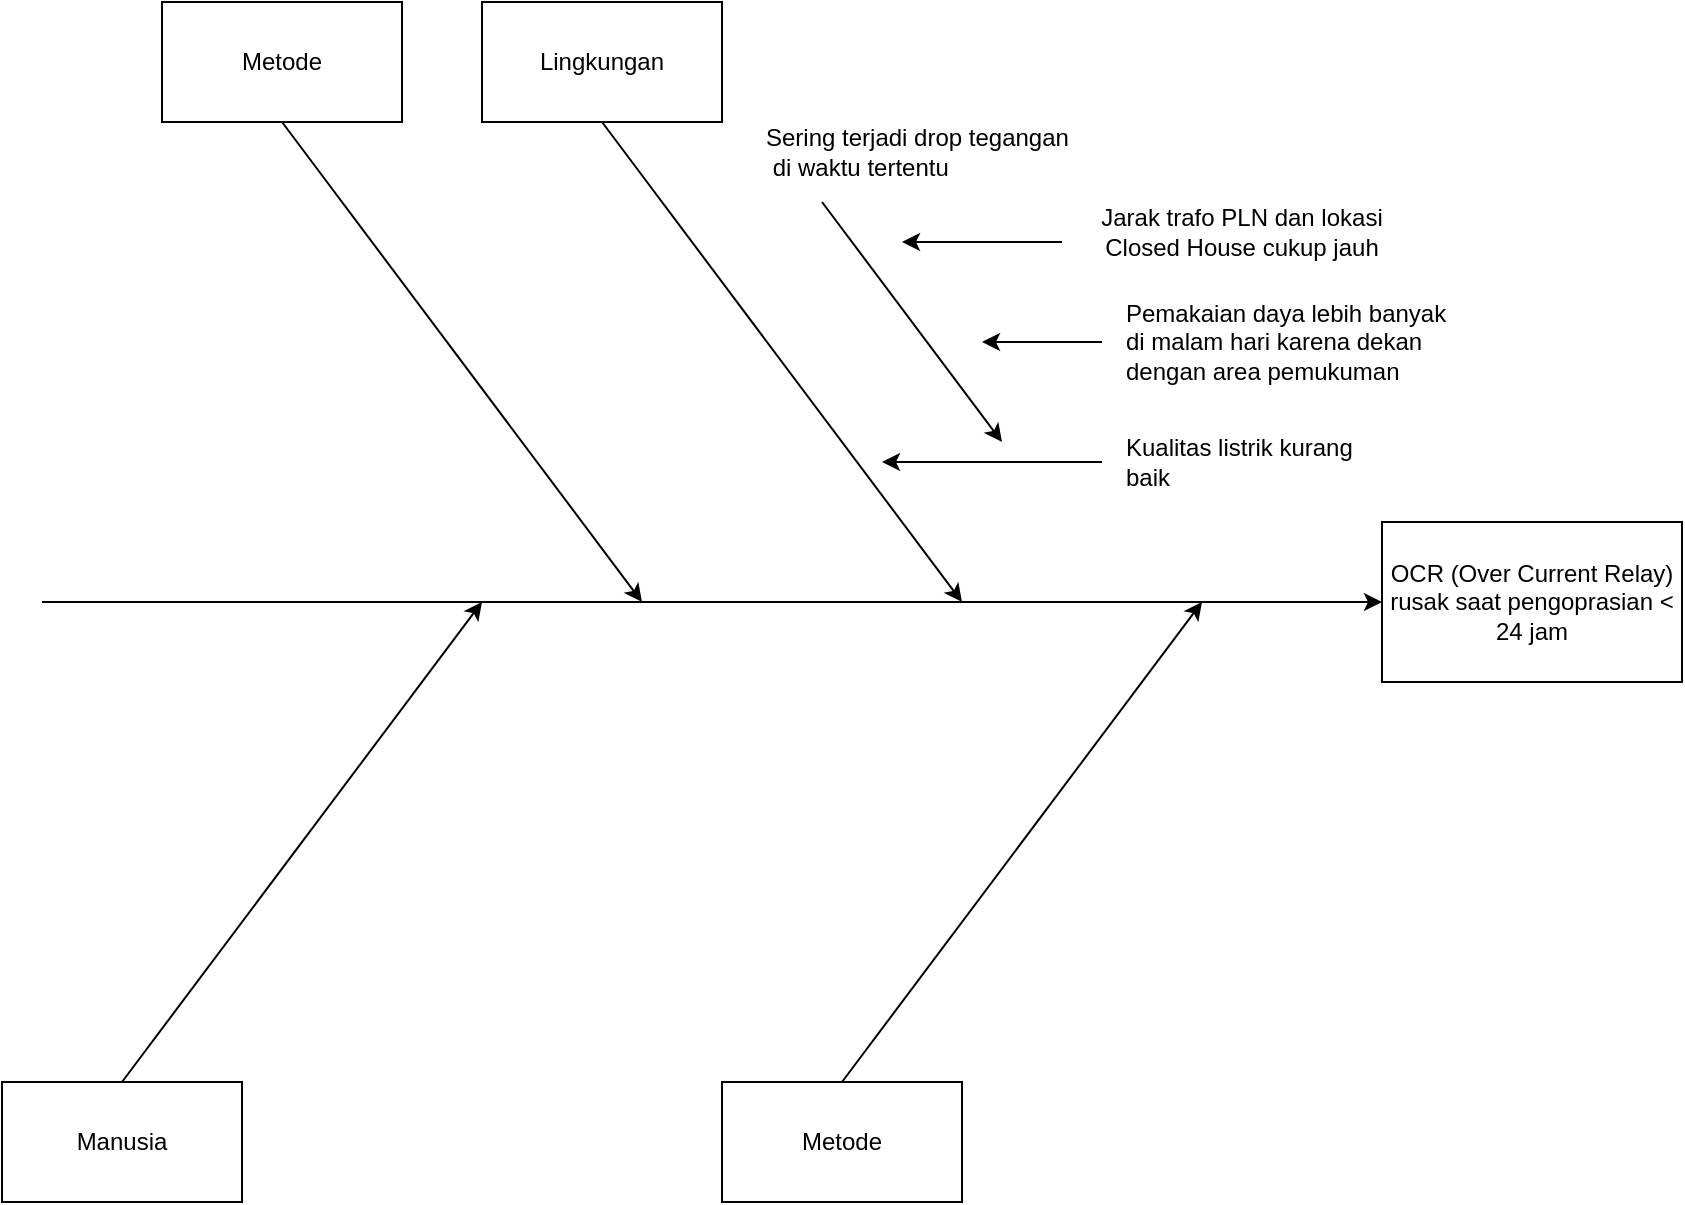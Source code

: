 <mxfile version="13.10.0" type="github">
  <diagram id="lsXQ-AtH29mGYJtesVOE" name="Page-1">
    <mxGraphModel dx="782" dy="651" grid="1" gridSize="10" guides="1" tooltips="1" connect="1" arrows="1" fold="1" page="1" pageScale="1" pageWidth="850" pageHeight="1100" math="0" shadow="0">
      <root>
        <mxCell id="0" />
        <mxCell id="1" parent="0" />
        <mxCell id="rxCcds-3iZ2IES4J_w6I-1" value="OCR (Over Current Relay) rusak saat pengoprasian &amp;lt; 24 jam" style="rounded=0;whiteSpace=wrap;html=1;" vertex="1" parent="1">
          <mxGeometry x="690" y="280" width="150" height="80" as="geometry" />
        </mxCell>
        <mxCell id="rxCcds-3iZ2IES4J_w6I-2" value="" style="endArrow=classic;html=1;entryX=0;entryY=0.5;entryDx=0;entryDy=0;" edge="1" parent="1" target="rxCcds-3iZ2IES4J_w6I-1">
          <mxGeometry width="50" height="50" relative="1" as="geometry">
            <mxPoint x="20" y="320" as="sourcePoint" />
            <mxPoint x="420" y="310" as="targetPoint" />
          </mxGeometry>
        </mxCell>
        <mxCell id="rxCcds-3iZ2IES4J_w6I-3" value="Metode" style="rounded=0;whiteSpace=wrap;html=1;" vertex="1" parent="1">
          <mxGeometry x="80" y="20" width="120" height="60" as="geometry" />
        </mxCell>
        <mxCell id="rxCcds-3iZ2IES4J_w6I-4" value="Lingkungan" style="rounded=0;whiteSpace=wrap;html=1;" vertex="1" parent="1">
          <mxGeometry x="240" y="20" width="120" height="60" as="geometry" />
        </mxCell>
        <mxCell id="rxCcds-3iZ2IES4J_w6I-5" value="Manusia" style="rounded=0;whiteSpace=wrap;html=1;" vertex="1" parent="1">
          <mxGeometry y="560" width="120" height="60" as="geometry" />
        </mxCell>
        <mxCell id="rxCcds-3iZ2IES4J_w6I-6" value="Metode" style="rounded=0;whiteSpace=wrap;html=1;" vertex="1" parent="1">
          <mxGeometry x="360" y="560" width="120" height="60" as="geometry" />
        </mxCell>
        <mxCell id="rxCcds-3iZ2IES4J_w6I-8" value="" style="endArrow=classic;html=1;exitX=0.5;exitY=1;exitDx=0;exitDy=0;" edge="1" parent="1" source="rxCcds-3iZ2IES4J_w6I-3">
          <mxGeometry width="50" height="50" relative="1" as="geometry">
            <mxPoint x="370" y="330" as="sourcePoint" />
            <mxPoint x="320" y="320" as="targetPoint" />
          </mxGeometry>
        </mxCell>
        <mxCell id="rxCcds-3iZ2IES4J_w6I-9" value="" style="endArrow=classic;html=1;exitX=0.5;exitY=1;exitDx=0;exitDy=0;" edge="1" parent="1" source="rxCcds-3iZ2IES4J_w6I-4">
          <mxGeometry width="50" height="50" relative="1" as="geometry">
            <mxPoint x="370" y="330" as="sourcePoint" />
            <mxPoint x="480" y="320" as="targetPoint" />
          </mxGeometry>
        </mxCell>
        <mxCell id="rxCcds-3iZ2IES4J_w6I-10" value="" style="endArrow=classic;html=1;exitX=0.5;exitY=0;exitDx=0;exitDy=0;" edge="1" parent="1" source="rxCcds-3iZ2IES4J_w6I-5">
          <mxGeometry width="50" height="50" relative="1" as="geometry">
            <mxPoint x="320" y="330" as="sourcePoint" />
            <mxPoint x="240" y="320" as="targetPoint" />
          </mxGeometry>
        </mxCell>
        <mxCell id="rxCcds-3iZ2IES4J_w6I-11" value="" style="endArrow=classic;html=1;exitX=0.5;exitY=0;exitDx=0;exitDy=0;" edge="1" parent="1" source="rxCcds-3iZ2IES4J_w6I-6">
          <mxGeometry width="50" height="50" relative="1" as="geometry">
            <mxPoint x="320" y="330" as="sourcePoint" />
            <mxPoint x="600" y="320" as="targetPoint" />
          </mxGeometry>
        </mxCell>
        <mxCell id="rxCcds-3iZ2IES4J_w6I-12" value="" style="endArrow=classic;html=1;" edge="1" parent="1">
          <mxGeometry width="50" height="50" relative="1" as="geometry">
            <mxPoint x="550" y="250" as="sourcePoint" />
            <mxPoint x="440" y="250" as="targetPoint" />
          </mxGeometry>
        </mxCell>
        <mxCell id="rxCcds-3iZ2IES4J_w6I-13" value="Kualitas listrik kurang baik" style="text;html=1;strokeColor=none;fillColor=none;align=left;verticalAlign=middle;whiteSpace=wrap;rounded=0;" vertex="1" parent="1">
          <mxGeometry x="560" y="240" width="140" height="20" as="geometry" />
        </mxCell>
        <mxCell id="rxCcds-3iZ2IES4J_w6I-14" value="" style="endArrow=classic;html=1;" edge="1" parent="1">
          <mxGeometry width="50" height="50" relative="1" as="geometry">
            <mxPoint x="410" y="120" as="sourcePoint" />
            <mxPoint x="500" y="240" as="targetPoint" />
          </mxGeometry>
        </mxCell>
        <mxCell id="rxCcds-3iZ2IES4J_w6I-15" value="&lt;div&gt;Sering terjadi drop tegangan&lt;/div&gt;&amp;nbsp;di waktu tertentu" style="text;html=1;strokeColor=none;fillColor=none;align=left;verticalAlign=middle;whiteSpace=wrap;rounded=0;" vertex="1" parent="1">
          <mxGeometry x="380" y="80" width="160" height="30" as="geometry" />
        </mxCell>
        <mxCell id="rxCcds-3iZ2IES4J_w6I-16" value="" style="endArrow=classic;html=1;" edge="1" parent="1">
          <mxGeometry width="50" height="50" relative="1" as="geometry">
            <mxPoint x="530" y="140" as="sourcePoint" />
            <mxPoint x="450" y="140" as="targetPoint" />
          </mxGeometry>
        </mxCell>
        <mxCell id="rxCcds-3iZ2IES4J_w6I-17" value="Jarak trafo PLN dan lokasi Closed House cukup jauh" style="text;html=1;strokeColor=none;fillColor=none;align=center;verticalAlign=middle;whiteSpace=wrap;rounded=0;" vertex="1" parent="1">
          <mxGeometry x="530" y="120" width="180" height="30" as="geometry" />
        </mxCell>
        <mxCell id="rxCcds-3iZ2IES4J_w6I-18" value="" style="endArrow=classic;html=1;" edge="1" parent="1">
          <mxGeometry width="50" height="50" relative="1" as="geometry">
            <mxPoint x="550" y="190" as="sourcePoint" />
            <mxPoint x="490" y="190" as="targetPoint" />
          </mxGeometry>
        </mxCell>
        <mxCell id="rxCcds-3iZ2IES4J_w6I-19" value="Pemakaian daya lebih banyak di malam hari karena dekan dengan area pemukuman" style="text;html=1;strokeColor=none;fillColor=none;align=left;verticalAlign=middle;whiteSpace=wrap;rounded=0;" vertex="1" parent="1">
          <mxGeometry x="560" y="170" width="170" height="40" as="geometry" />
        </mxCell>
      </root>
    </mxGraphModel>
  </diagram>
</mxfile>
